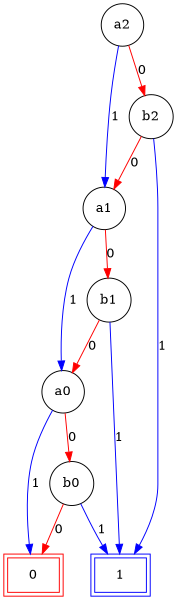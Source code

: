 digraph G {
/* Defaults */
 fontsize = 12;
 ratio = compress; 
/* Bounding box */
 size = "4,4";
Node0 [label=0, color=Red, shape=box, peripheries=2]
Node1 [label=1, color=Blue, shape=box, peripheries=2]
Node2 [label=b0, shape=circle, peripheries=1]
Node3 [label=a0, shape=circle, peripheries=1]
Node4 [label=b1, shape=circle, peripheries=1]
Node5 [label=a1, shape=circle, peripheries=1]
Node6 [label=b2, shape=circle, peripheries=1]
Node7 [label=a2, shape=circle, peripheries=1]
Node7->Node6 [color=red, label = "0"]
Node7->Node5 [color=blue, label = "1"]
Node6->Node5 [color=red, label = "0"]
Node6->Node1 [color=blue, label = "1"]
Node5->Node4 [color=red, label = "0"]
Node5->Node3 [color=blue, label = "1"]
Node4->Node3 [color=red, label = "0"]
Node4->Node1 [color=blue, label = "1"]
Node3->Node2 [color=red, label = "0"]
Node3->Node0 [color=blue, label = "1"]
Node2->Node0 [color=red, label = "0"]
Node2->Node1 [color=blue, label = "1"]
/* Unix command: dot -Tps bdd.dot > bdd.ps */
/* For further details, see the `dot' manual */
}